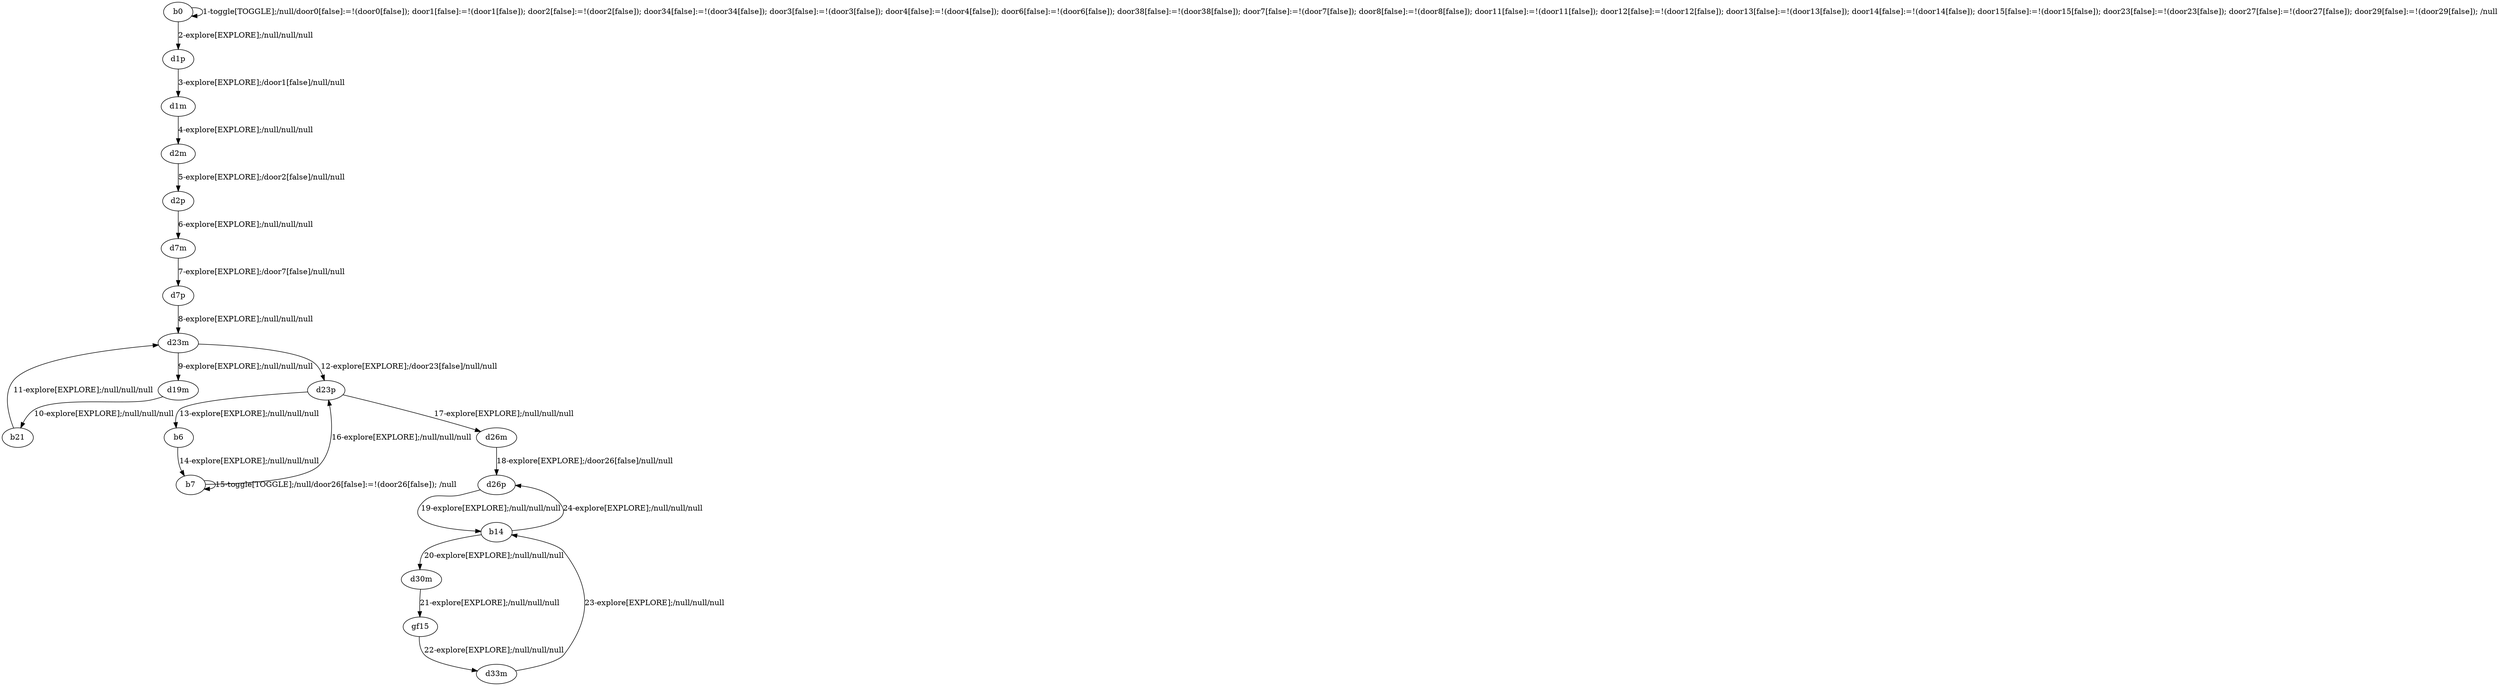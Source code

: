 # Total number of goals covered by this test: 2
# b14 --> d26p
# d33m --> b14

digraph g {
"b0" -> "b0" [label = "1-toggle[TOGGLE];/null/door0[false]:=!(door0[false]); door1[false]:=!(door1[false]); door2[false]:=!(door2[false]); door34[false]:=!(door34[false]); door3[false]:=!(door3[false]); door4[false]:=!(door4[false]); door6[false]:=!(door6[false]); door38[false]:=!(door38[false]); door7[false]:=!(door7[false]); door8[false]:=!(door8[false]); door11[false]:=!(door11[false]); door12[false]:=!(door12[false]); door13[false]:=!(door13[false]); door14[false]:=!(door14[false]); door15[false]:=!(door15[false]); door23[false]:=!(door23[false]); door27[false]:=!(door27[false]); door29[false]:=!(door29[false]); /null"];
"b0" -> "d1p" [label = "2-explore[EXPLORE];/null/null/null"];
"d1p" -> "d1m" [label = "3-explore[EXPLORE];/door1[false]/null/null"];
"d1m" -> "d2m" [label = "4-explore[EXPLORE];/null/null/null"];
"d2m" -> "d2p" [label = "5-explore[EXPLORE];/door2[false]/null/null"];
"d2p" -> "d7m" [label = "6-explore[EXPLORE];/null/null/null"];
"d7m" -> "d7p" [label = "7-explore[EXPLORE];/door7[false]/null/null"];
"d7p" -> "d23m" [label = "8-explore[EXPLORE];/null/null/null"];
"d23m" -> "d19m" [label = "9-explore[EXPLORE];/null/null/null"];
"d19m" -> "b21" [label = "10-explore[EXPLORE];/null/null/null"];
"b21" -> "d23m" [label = "11-explore[EXPLORE];/null/null/null"];
"d23m" -> "d23p" [label = "12-explore[EXPLORE];/door23[false]/null/null"];
"d23p" -> "b6" [label = "13-explore[EXPLORE];/null/null/null"];
"b6" -> "b7" [label = "14-explore[EXPLORE];/null/null/null"];
"b7" -> "b7" [label = "15-toggle[TOGGLE];/null/door26[false]:=!(door26[false]); /null"];
"b7" -> "d23p" [label = "16-explore[EXPLORE];/null/null/null"];
"d23p" -> "d26m" [label = "17-explore[EXPLORE];/null/null/null"];
"d26m" -> "d26p" [label = "18-explore[EXPLORE];/door26[false]/null/null"];
"d26p" -> "b14" [label = "19-explore[EXPLORE];/null/null/null"];
"b14" -> "d30m" [label = "20-explore[EXPLORE];/null/null/null"];
"d30m" -> "gf15" [label = "21-explore[EXPLORE];/null/null/null"];
"gf15" -> "d33m" [label = "22-explore[EXPLORE];/null/null/null"];
"d33m" -> "b14" [label = "23-explore[EXPLORE];/null/null/null"];
"b14" -> "d26p" [label = "24-explore[EXPLORE];/null/null/null"];
}